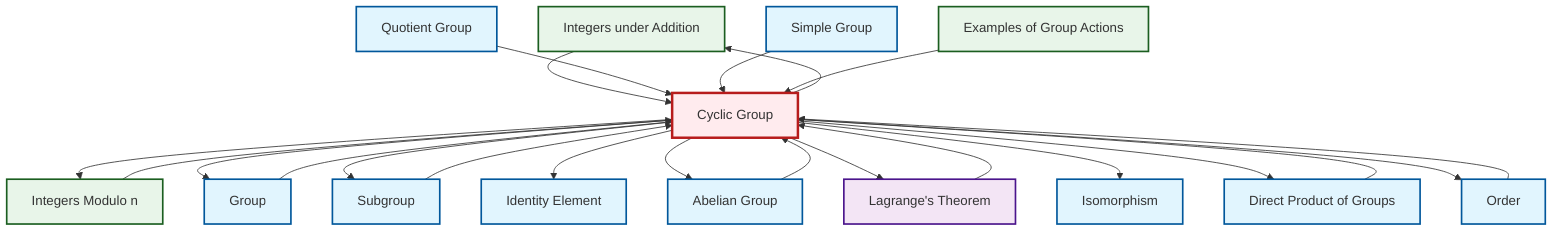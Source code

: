 graph TD
    classDef definition fill:#e1f5fe,stroke:#01579b,stroke-width:2px
    classDef theorem fill:#f3e5f5,stroke:#4a148c,stroke-width:2px
    classDef axiom fill:#fff3e0,stroke:#e65100,stroke-width:2px
    classDef example fill:#e8f5e9,stroke:#1b5e20,stroke-width:2px
    classDef current fill:#ffebee,stroke:#b71c1c,stroke-width:3px
    def-isomorphism["Isomorphism"]:::definition
    ex-integers-addition["Integers under Addition"]:::example
    def-order["Order"]:::definition
    ex-quotient-integers-mod-n["Integers Modulo n"]:::example
    def-simple-group["Simple Group"]:::definition
    def-direct-product["Direct Product of Groups"]:::definition
    def-group["Group"]:::definition
    def-cyclic-group["Cyclic Group"]:::definition
    def-quotient-group["Quotient Group"]:::definition
    def-abelian-group["Abelian Group"]:::definition
    thm-lagrange["Lagrange's Theorem"]:::theorem
    def-subgroup["Subgroup"]:::definition
    ex-group-action-examples["Examples of Group Actions"]:::example
    def-identity-element["Identity Element"]:::definition
    def-cyclic-group --> ex-quotient-integers-mod-n
    thm-lagrange --> def-cyclic-group
    def-order --> def-cyclic-group
    def-cyclic-group --> def-group
    ex-integers-addition --> def-cyclic-group
    def-cyclic-group --> def-subgroup
    def-cyclic-group --> def-identity-element
    ex-quotient-integers-mod-n --> def-cyclic-group
    def-subgroup --> def-cyclic-group
    def-cyclic-group --> def-abelian-group
    def-direct-product --> def-cyclic-group
    def-quotient-group --> def-cyclic-group
    def-abelian-group --> def-cyclic-group
    def-simple-group --> def-cyclic-group
    def-cyclic-group --> ex-integers-addition
    def-cyclic-group --> thm-lagrange
    def-cyclic-group --> def-isomorphism
    def-cyclic-group --> def-direct-product
    def-cyclic-group --> def-order
    def-group --> def-cyclic-group
    ex-group-action-examples --> def-cyclic-group
    class def-cyclic-group current